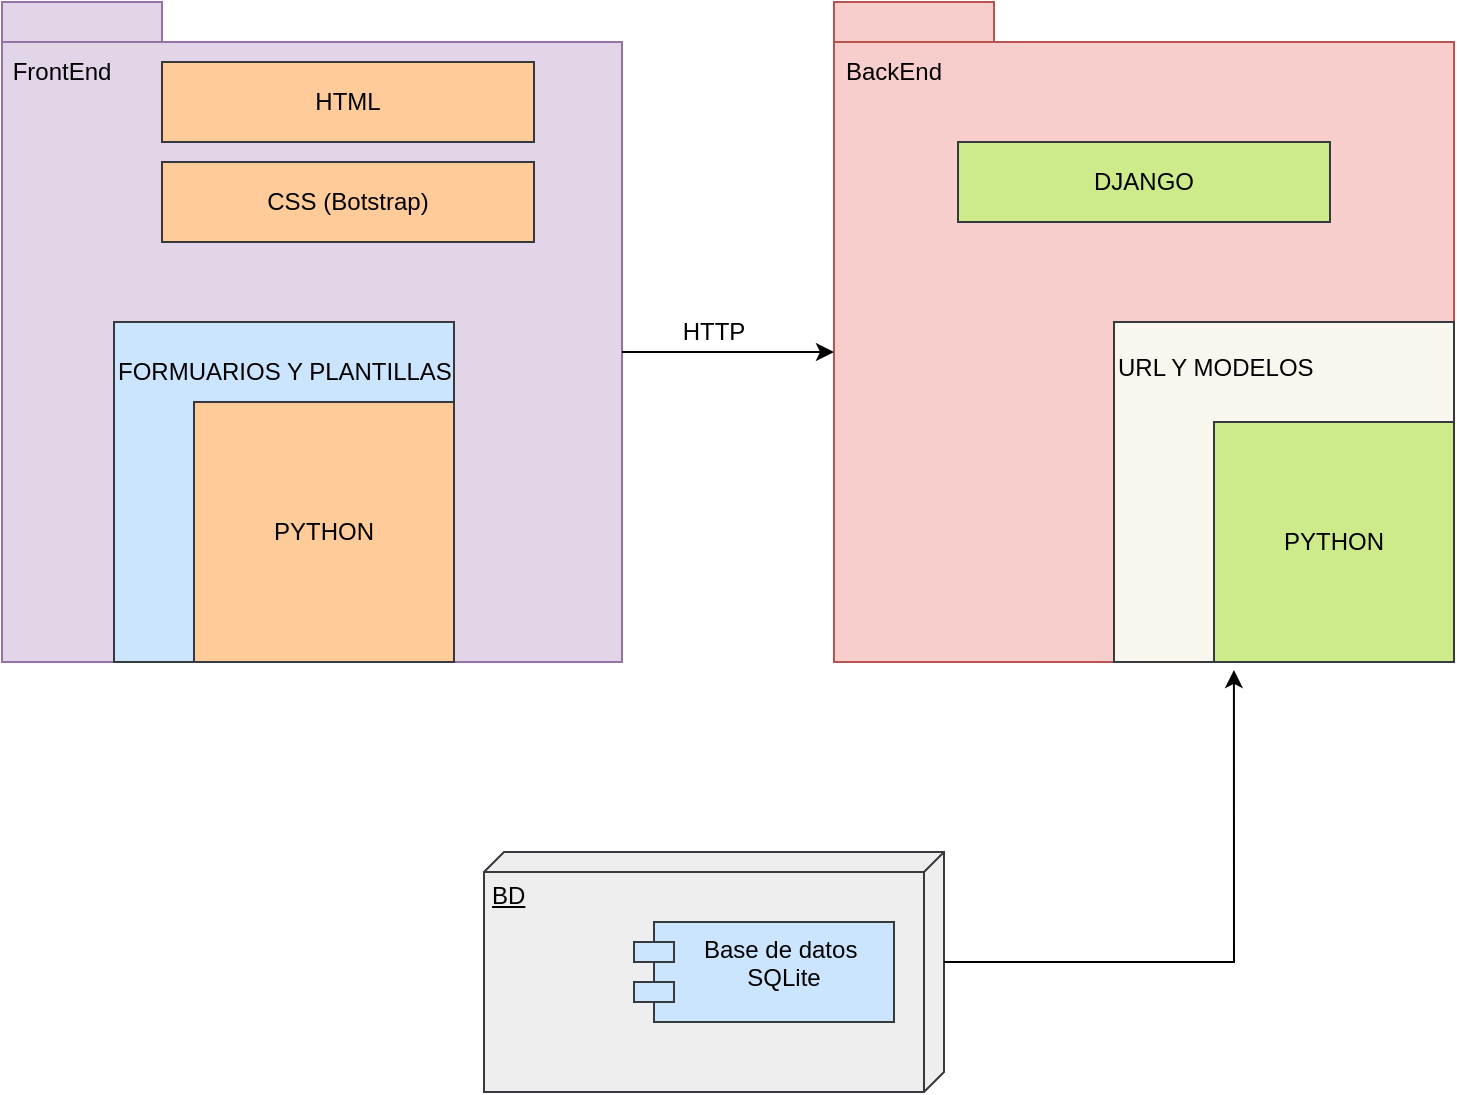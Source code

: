 <mxfile version="27.1.6">
  <diagram name="Página-1" id="9VYNa7aNh0cNFtP1HaVM">
    <mxGraphModel dx="1179" dy="648" grid="1" gridSize="10" guides="1" tooltips="1" connect="1" arrows="1" fold="1" page="1" pageScale="1" pageWidth="827" pageHeight="1169" math="0" shadow="0">
      <root>
        <mxCell id="0" />
        <mxCell id="1" parent="0" />
        <mxCell id="_HLvfrZaks6nmT8-cOBQ-4" value="" style="whiteSpace=wrap;html=1;aspect=fixed;fillColor=#f8cecc;strokeColor=#b85450;" parent="1" vertex="1">
          <mxGeometry x="520" y="100" width="80" height="80" as="geometry" />
        </mxCell>
        <mxCell id="_HLvfrZaks6nmT8-cOBQ-2" value="" style="whiteSpace=wrap;html=1;aspect=fixed;fillColor=#e1d5e7;strokeColor=#9673a6;" parent="1" vertex="1">
          <mxGeometry x="104" y="100" width="80" height="80" as="geometry" />
        </mxCell>
        <mxCell id="_HLvfrZaks6nmT8-cOBQ-1" value="" style="whiteSpace=wrap;html=1;aspect=fixed;fillColor=#e1d5e7;strokeColor=#9673a6;" parent="1" vertex="1">
          <mxGeometry x="104" y="120" width="310" height="310" as="geometry" />
        </mxCell>
        <mxCell id="_HLvfrZaks6nmT8-cOBQ-3" value="" style="whiteSpace=wrap;html=1;aspect=fixed;fillColor=#f8cecc;strokeColor=#b85450;" parent="1" vertex="1">
          <mxGeometry x="520" y="120" width="310" height="310" as="geometry" />
        </mxCell>
        <mxCell id="_HLvfrZaks6nmT8-cOBQ-6" value="&lt;font style=&quot;vertical-align: inherit;&quot;&gt;&lt;font style=&quot;vertical-align: inherit;&quot;&gt;FORMUARIOS Y PLANTILLAS&lt;/font&gt;&lt;/font&gt;" style="whiteSpace=wrap;html=1;aspect=fixed;fillColor=#cce5ff;strokeColor=#36393d;align=left;spacingTop=-120;" parent="1" vertex="1">
          <mxGeometry x="160" y="260" width="170" height="170" as="geometry" />
        </mxCell>
        <mxCell id="_HLvfrZaks6nmT8-cOBQ-7" value="BD" style="verticalAlign=top;align=left;spacingTop=8;spacingLeft=2;spacingRight=12;shape=cube;size=10;direction=south;fontStyle=4;html=1;whiteSpace=wrap;fillColor=#eeeeee;strokeColor=#36393d;" parent="1" vertex="1">
          <mxGeometry x="345" y="525" width="230" height="120" as="geometry" />
        </mxCell>
        <mxCell id="_HLvfrZaks6nmT8-cOBQ-8" value="Base de datos&amp;nbsp;&lt;div&gt;SQLite&lt;/div&gt;" style="shape=module;align=left;spacingLeft=20;align=center;verticalAlign=top;whiteSpace=wrap;html=1;fillColor=#cce5ff;strokeColor=#36393d;" parent="1" vertex="1">
          <mxGeometry x="420" y="560" width="130" height="50" as="geometry" />
        </mxCell>
        <mxCell id="_HLvfrZaks6nmT8-cOBQ-9" value="HTML" style="rounded=0;whiteSpace=wrap;html=1;fillColor=#ffcc99;strokeColor=#36393d;" parent="1" vertex="1">
          <mxGeometry x="184" y="130" width="186" height="40" as="geometry" />
        </mxCell>
        <mxCell id="_HLvfrZaks6nmT8-cOBQ-11" value="CSS (Botstrap)" style="rounded=0;whiteSpace=wrap;html=1;fillColor=#ffcc99;strokeColor=#36393d;" parent="1" vertex="1">
          <mxGeometry x="184" y="180" width="186" height="40" as="geometry" />
        </mxCell>
        <mxCell id="_HLvfrZaks6nmT8-cOBQ-16" value="PYTHON" style="whiteSpace=wrap;html=1;aspect=fixed;fillColor=#ffcc99;strokeColor=#36393d;" parent="1" vertex="1">
          <mxGeometry x="200" y="300" width="130" height="130" as="geometry" />
        </mxCell>
        <mxCell id="_HLvfrZaks6nmT8-cOBQ-17" value="FrontEnd" style="text;html=1;align=center;verticalAlign=middle;whiteSpace=wrap;rounded=0;" parent="1" vertex="1">
          <mxGeometry x="104" y="120" width="60" height="30" as="geometry" />
        </mxCell>
        <mxCell id="_HLvfrZaks6nmT8-cOBQ-19" value="BackEnd" style="text;html=1;align=center;verticalAlign=middle;whiteSpace=wrap;rounded=0;" parent="1" vertex="1">
          <mxGeometry x="520" y="120" width="60" height="30" as="geometry" />
        </mxCell>
        <mxCell id="_HLvfrZaks6nmT8-cOBQ-20" value="" style="endArrow=classic;html=1;rounded=0;entryX=0;entryY=0.5;entryDx=0;entryDy=0;exitX=1;exitY=0.5;exitDx=0;exitDy=0;" parent="1" source="_HLvfrZaks6nmT8-cOBQ-1" target="_HLvfrZaks6nmT8-cOBQ-3" edge="1">
          <mxGeometry width="50" height="50" relative="1" as="geometry">
            <mxPoint x="420" y="275" as="sourcePoint" />
            <mxPoint x="470" y="250" as="targetPoint" />
          </mxGeometry>
        </mxCell>
        <mxCell id="_HLvfrZaks6nmT8-cOBQ-21" value="HTTP" style="text;html=1;align=center;verticalAlign=middle;whiteSpace=wrap;rounded=0;" parent="1" vertex="1">
          <mxGeometry x="430" y="250" width="60" height="30" as="geometry" />
        </mxCell>
        <mxCell id="_HLvfrZaks6nmT8-cOBQ-22" value="URL Y MODELOS" style="whiteSpace=wrap;html=1;aspect=fixed;align=left;spacingTop=-125;fillColor=#f9f7ed;strokeColor=#36393d;" parent="1" vertex="1">
          <mxGeometry x="660" y="260" width="170" height="170" as="geometry" />
        </mxCell>
        <mxCell id="_HLvfrZaks6nmT8-cOBQ-23" value="DJANGO" style="rounded=0;whiteSpace=wrap;html=1;fillColor=#cdeb8b;strokeColor=#36393d;" parent="1" vertex="1">
          <mxGeometry x="582" y="170" width="186" height="40" as="geometry" />
        </mxCell>
        <mxCell id="_HLvfrZaks6nmT8-cOBQ-24" value="PYTHON" style="whiteSpace=wrap;html=1;aspect=fixed;fillColor=#cdeb8b;strokeColor=#36393d;" parent="1" vertex="1">
          <mxGeometry x="710" y="310" width="120" height="120" as="geometry" />
        </mxCell>
        <mxCell id="_HLvfrZaks6nmT8-cOBQ-25" value="" style="endArrow=classic;html=1;rounded=0;entryX=0.083;entryY=1.033;entryDx=0;entryDy=0;entryPerimeter=0;exitX=0;exitY=0;exitDx=55;exitDy=0;exitPerimeter=0;" parent="1" source="_HLvfrZaks6nmT8-cOBQ-7" target="_HLvfrZaks6nmT8-cOBQ-24" edge="1">
          <mxGeometry width="50" height="50" relative="1" as="geometry">
            <mxPoint x="710" y="550" as="sourcePoint" />
            <mxPoint x="760" y="500" as="targetPoint" />
            <Array as="points">
              <mxPoint x="720" y="580" />
            </Array>
          </mxGeometry>
        </mxCell>
      </root>
    </mxGraphModel>
  </diagram>
</mxfile>
